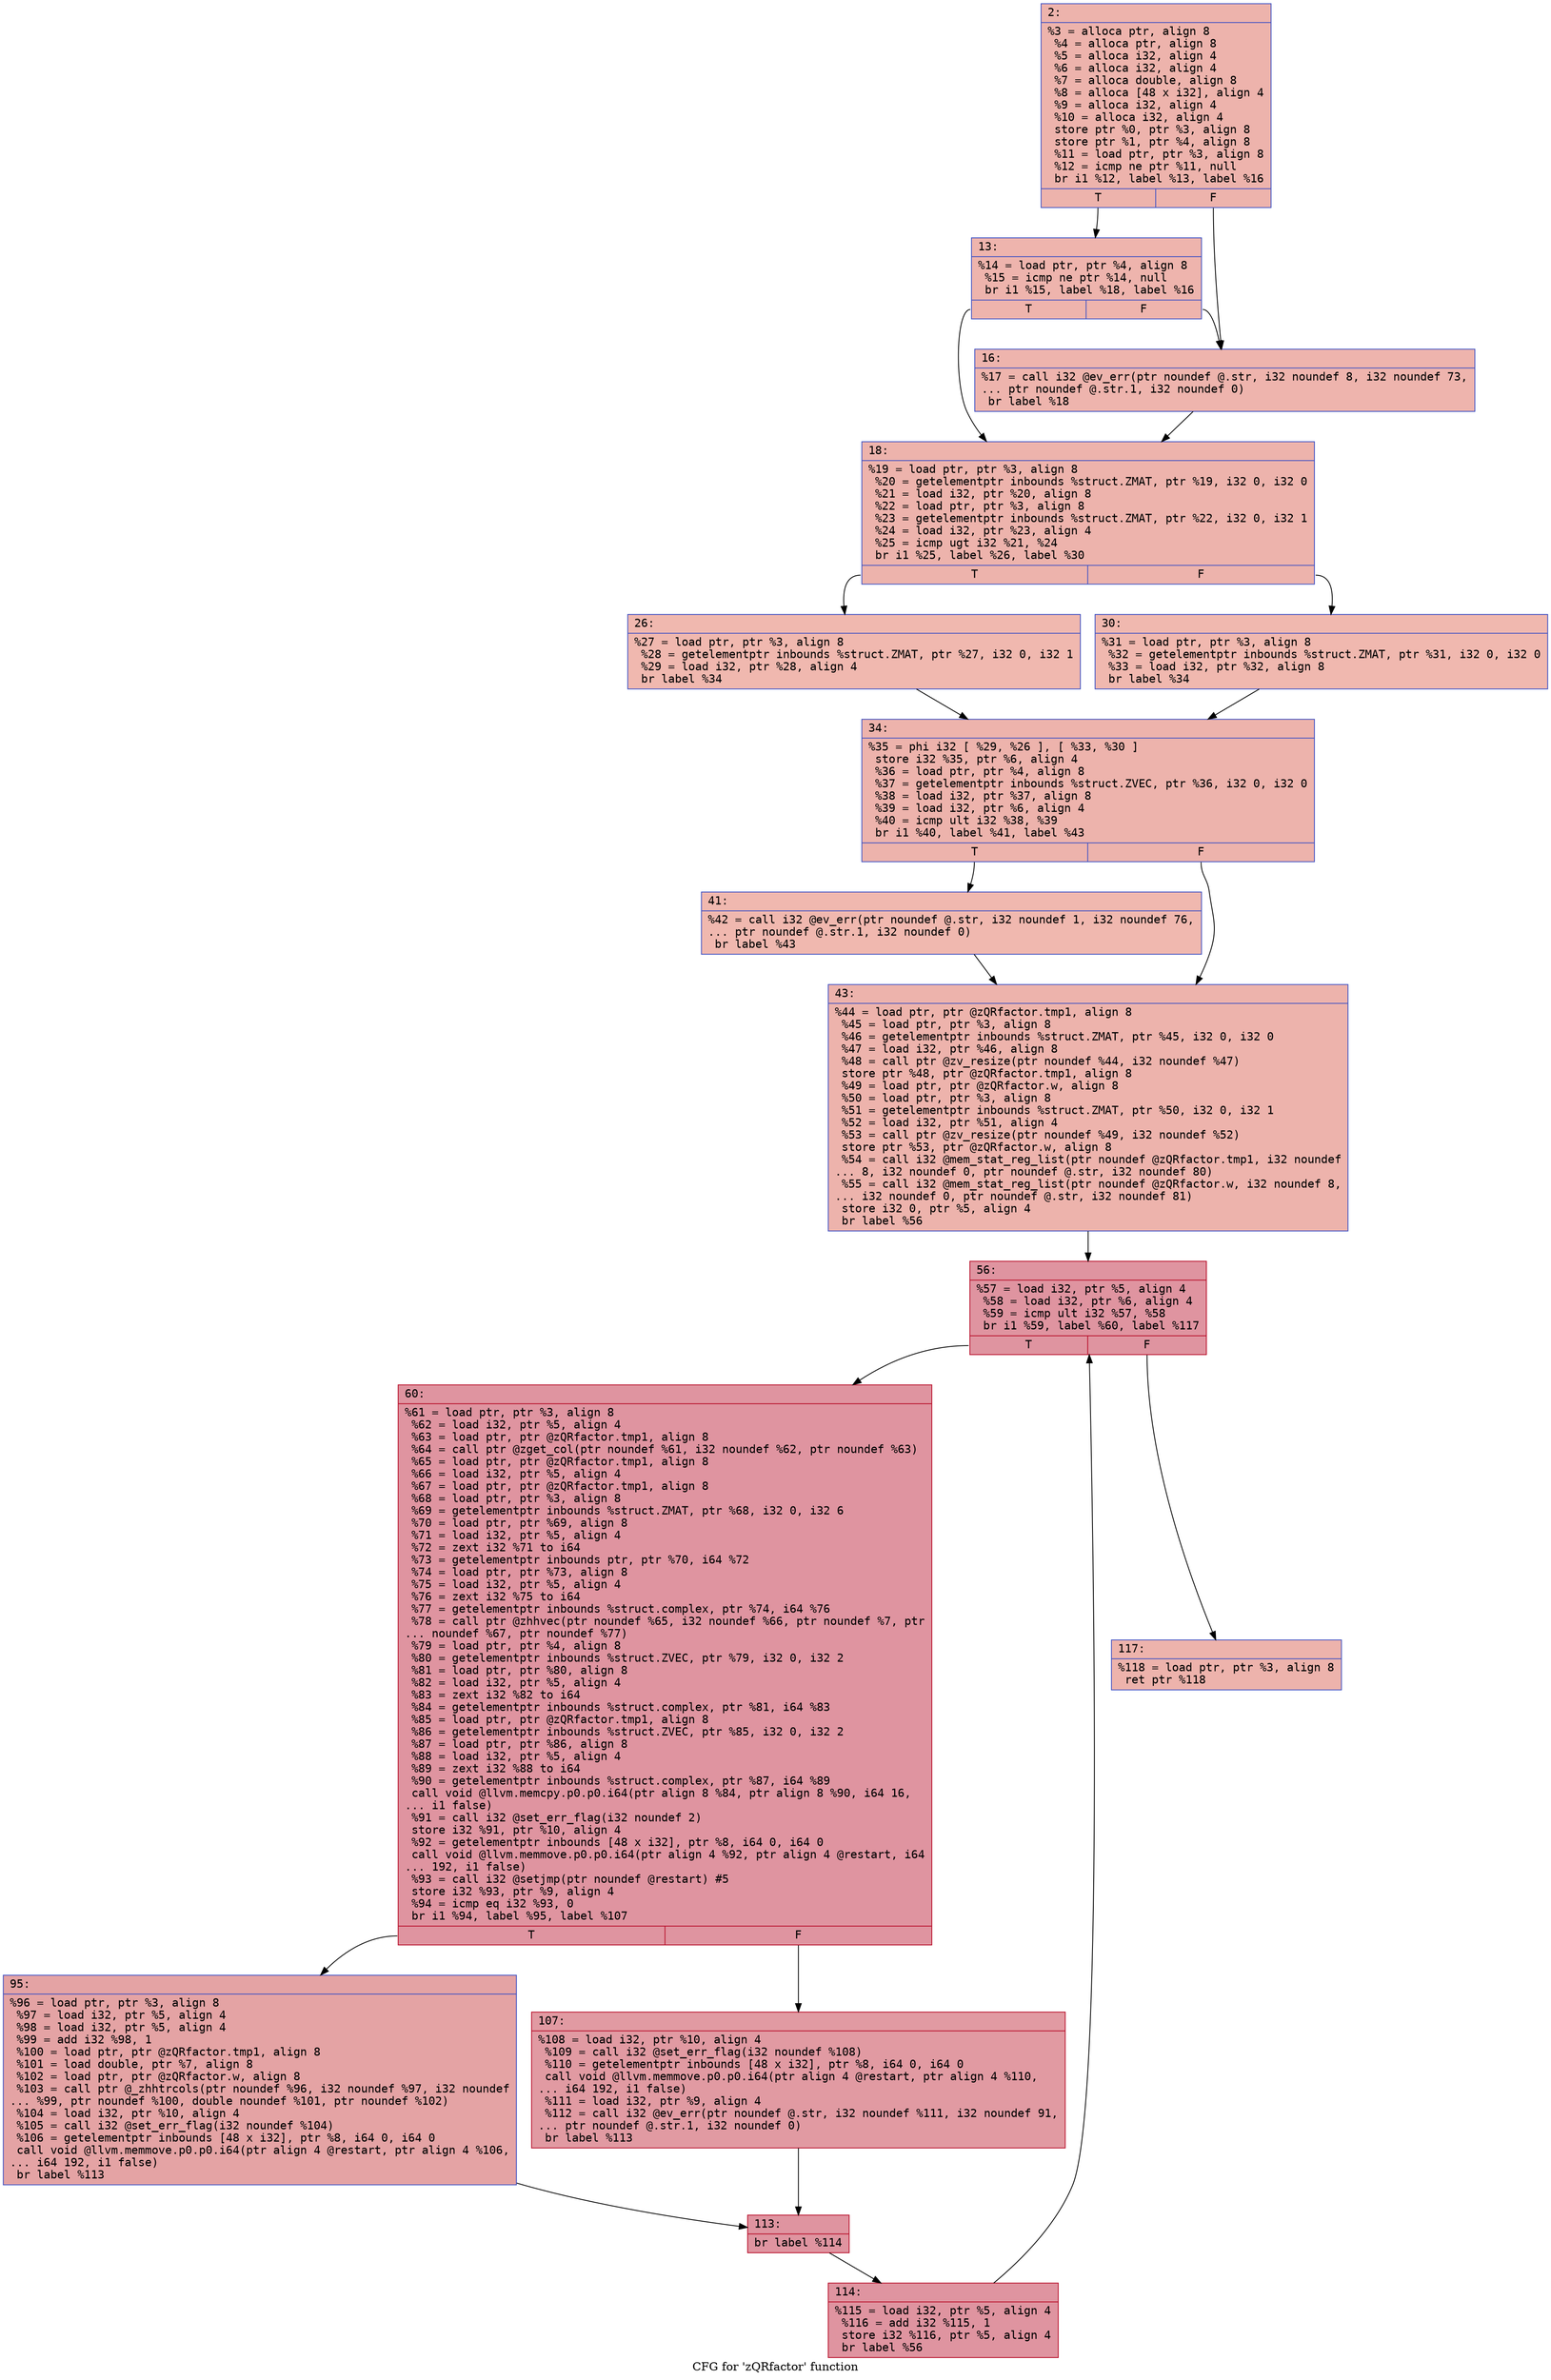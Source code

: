 digraph "CFG for 'zQRfactor' function" {
	label="CFG for 'zQRfactor' function";

	Node0x600002276260 [shape=record,color="#3d50c3ff", style=filled, fillcolor="#d6524470" fontname="Courier",label="{2:\l|  %3 = alloca ptr, align 8\l  %4 = alloca ptr, align 8\l  %5 = alloca i32, align 4\l  %6 = alloca i32, align 4\l  %7 = alloca double, align 8\l  %8 = alloca [48 x i32], align 4\l  %9 = alloca i32, align 4\l  %10 = alloca i32, align 4\l  store ptr %0, ptr %3, align 8\l  store ptr %1, ptr %4, align 8\l  %11 = load ptr, ptr %3, align 8\l  %12 = icmp ne ptr %11, null\l  br i1 %12, label %13, label %16\l|{<s0>T|<s1>F}}"];
	Node0x600002276260:s0 -> Node0x6000022762b0[tooltip="2 -> 13\nProbability 62.50%" ];
	Node0x600002276260:s1 -> Node0x600002276300[tooltip="2 -> 16\nProbability 37.50%" ];
	Node0x6000022762b0 [shape=record,color="#3d50c3ff", style=filled, fillcolor="#d8564670" fontname="Courier",label="{13:\l|  %14 = load ptr, ptr %4, align 8\l  %15 = icmp ne ptr %14, null\l  br i1 %15, label %18, label %16\l|{<s0>T|<s1>F}}"];
	Node0x6000022762b0:s0 -> Node0x600002276350[tooltip="13 -> 18\nProbability 62.50%" ];
	Node0x6000022762b0:s1 -> Node0x600002276300[tooltip="13 -> 16\nProbability 37.50%" ];
	Node0x600002276300 [shape=record,color="#3d50c3ff", style=filled, fillcolor="#d8564670" fontname="Courier",label="{16:\l|  %17 = call i32 @ev_err(ptr noundef @.str, i32 noundef 8, i32 noundef 73,\l... ptr noundef @.str.1, i32 noundef 0)\l  br label %18\l}"];
	Node0x600002276300 -> Node0x600002276350[tooltip="16 -> 18\nProbability 100.00%" ];
	Node0x600002276350 [shape=record,color="#3d50c3ff", style=filled, fillcolor="#d6524470" fontname="Courier",label="{18:\l|  %19 = load ptr, ptr %3, align 8\l  %20 = getelementptr inbounds %struct.ZMAT, ptr %19, i32 0, i32 0\l  %21 = load i32, ptr %20, align 8\l  %22 = load ptr, ptr %3, align 8\l  %23 = getelementptr inbounds %struct.ZMAT, ptr %22, i32 0, i32 1\l  %24 = load i32, ptr %23, align 4\l  %25 = icmp ugt i32 %21, %24\l  br i1 %25, label %26, label %30\l|{<s0>T|<s1>F}}"];
	Node0x600002276350:s0 -> Node0x6000022763a0[tooltip="18 -> 26\nProbability 50.00%" ];
	Node0x600002276350:s1 -> Node0x6000022763f0[tooltip="18 -> 30\nProbability 50.00%" ];
	Node0x6000022763a0 [shape=record,color="#3d50c3ff", style=filled, fillcolor="#dc5d4a70" fontname="Courier",label="{26:\l|  %27 = load ptr, ptr %3, align 8\l  %28 = getelementptr inbounds %struct.ZMAT, ptr %27, i32 0, i32 1\l  %29 = load i32, ptr %28, align 4\l  br label %34\l}"];
	Node0x6000022763a0 -> Node0x600002276440[tooltip="26 -> 34\nProbability 100.00%" ];
	Node0x6000022763f0 [shape=record,color="#3d50c3ff", style=filled, fillcolor="#dc5d4a70" fontname="Courier",label="{30:\l|  %31 = load ptr, ptr %3, align 8\l  %32 = getelementptr inbounds %struct.ZMAT, ptr %31, i32 0, i32 0\l  %33 = load i32, ptr %32, align 8\l  br label %34\l}"];
	Node0x6000022763f0 -> Node0x600002276440[tooltip="30 -> 34\nProbability 100.00%" ];
	Node0x600002276440 [shape=record,color="#3d50c3ff", style=filled, fillcolor="#d6524470" fontname="Courier",label="{34:\l|  %35 = phi i32 [ %29, %26 ], [ %33, %30 ]\l  store i32 %35, ptr %6, align 4\l  %36 = load ptr, ptr %4, align 8\l  %37 = getelementptr inbounds %struct.ZVEC, ptr %36, i32 0, i32 0\l  %38 = load i32, ptr %37, align 8\l  %39 = load i32, ptr %6, align 4\l  %40 = icmp ult i32 %38, %39\l  br i1 %40, label %41, label %43\l|{<s0>T|<s1>F}}"];
	Node0x600002276440:s0 -> Node0x600002276490[tooltip="34 -> 41\nProbability 50.00%" ];
	Node0x600002276440:s1 -> Node0x6000022764e0[tooltip="34 -> 43\nProbability 50.00%" ];
	Node0x600002276490 [shape=record,color="#3d50c3ff", style=filled, fillcolor="#dc5d4a70" fontname="Courier",label="{41:\l|  %42 = call i32 @ev_err(ptr noundef @.str, i32 noundef 1, i32 noundef 76,\l... ptr noundef @.str.1, i32 noundef 0)\l  br label %43\l}"];
	Node0x600002276490 -> Node0x6000022764e0[tooltip="41 -> 43\nProbability 100.00%" ];
	Node0x6000022764e0 [shape=record,color="#3d50c3ff", style=filled, fillcolor="#d6524470" fontname="Courier",label="{43:\l|  %44 = load ptr, ptr @zQRfactor.tmp1, align 8\l  %45 = load ptr, ptr %3, align 8\l  %46 = getelementptr inbounds %struct.ZMAT, ptr %45, i32 0, i32 0\l  %47 = load i32, ptr %46, align 8\l  %48 = call ptr @zv_resize(ptr noundef %44, i32 noundef %47)\l  store ptr %48, ptr @zQRfactor.tmp1, align 8\l  %49 = load ptr, ptr @zQRfactor.w, align 8\l  %50 = load ptr, ptr %3, align 8\l  %51 = getelementptr inbounds %struct.ZMAT, ptr %50, i32 0, i32 1\l  %52 = load i32, ptr %51, align 4\l  %53 = call ptr @zv_resize(ptr noundef %49, i32 noundef %52)\l  store ptr %53, ptr @zQRfactor.w, align 8\l  %54 = call i32 @mem_stat_reg_list(ptr noundef @zQRfactor.tmp1, i32 noundef\l... 8, i32 noundef 0, ptr noundef @.str, i32 noundef 80)\l  %55 = call i32 @mem_stat_reg_list(ptr noundef @zQRfactor.w, i32 noundef 8,\l... i32 noundef 0, ptr noundef @.str, i32 noundef 81)\l  store i32 0, ptr %5, align 4\l  br label %56\l}"];
	Node0x6000022764e0 -> Node0x600002276530[tooltip="43 -> 56\nProbability 100.00%" ];
	Node0x600002276530 [shape=record,color="#b70d28ff", style=filled, fillcolor="#b70d2870" fontname="Courier",label="{56:\l|  %57 = load i32, ptr %5, align 4\l  %58 = load i32, ptr %6, align 4\l  %59 = icmp ult i32 %57, %58\l  br i1 %59, label %60, label %117\l|{<s0>T|<s1>F}}"];
	Node0x600002276530:s0 -> Node0x600002276580[tooltip="56 -> 60\nProbability 96.88%" ];
	Node0x600002276530:s1 -> Node0x600002276710[tooltip="56 -> 117\nProbability 3.12%" ];
	Node0x600002276580 [shape=record,color="#b70d28ff", style=filled, fillcolor="#b70d2870" fontname="Courier",label="{60:\l|  %61 = load ptr, ptr %3, align 8\l  %62 = load i32, ptr %5, align 4\l  %63 = load ptr, ptr @zQRfactor.tmp1, align 8\l  %64 = call ptr @zget_col(ptr noundef %61, i32 noundef %62, ptr noundef %63)\l  %65 = load ptr, ptr @zQRfactor.tmp1, align 8\l  %66 = load i32, ptr %5, align 4\l  %67 = load ptr, ptr @zQRfactor.tmp1, align 8\l  %68 = load ptr, ptr %3, align 8\l  %69 = getelementptr inbounds %struct.ZMAT, ptr %68, i32 0, i32 6\l  %70 = load ptr, ptr %69, align 8\l  %71 = load i32, ptr %5, align 4\l  %72 = zext i32 %71 to i64\l  %73 = getelementptr inbounds ptr, ptr %70, i64 %72\l  %74 = load ptr, ptr %73, align 8\l  %75 = load i32, ptr %5, align 4\l  %76 = zext i32 %75 to i64\l  %77 = getelementptr inbounds %struct.complex, ptr %74, i64 %76\l  %78 = call ptr @zhhvec(ptr noundef %65, i32 noundef %66, ptr noundef %7, ptr\l... noundef %67, ptr noundef %77)\l  %79 = load ptr, ptr %4, align 8\l  %80 = getelementptr inbounds %struct.ZVEC, ptr %79, i32 0, i32 2\l  %81 = load ptr, ptr %80, align 8\l  %82 = load i32, ptr %5, align 4\l  %83 = zext i32 %82 to i64\l  %84 = getelementptr inbounds %struct.complex, ptr %81, i64 %83\l  %85 = load ptr, ptr @zQRfactor.tmp1, align 8\l  %86 = getelementptr inbounds %struct.ZVEC, ptr %85, i32 0, i32 2\l  %87 = load ptr, ptr %86, align 8\l  %88 = load i32, ptr %5, align 4\l  %89 = zext i32 %88 to i64\l  %90 = getelementptr inbounds %struct.complex, ptr %87, i64 %89\l  call void @llvm.memcpy.p0.p0.i64(ptr align 8 %84, ptr align 8 %90, i64 16,\l... i1 false)\l  %91 = call i32 @set_err_flag(i32 noundef 2)\l  store i32 %91, ptr %10, align 4\l  %92 = getelementptr inbounds [48 x i32], ptr %8, i64 0, i64 0\l  call void @llvm.memmove.p0.p0.i64(ptr align 4 %92, ptr align 4 @restart, i64\l... 192, i1 false)\l  %93 = call i32 @setjmp(ptr noundef @restart) #5\l  store i32 %93, ptr %9, align 4\l  %94 = icmp eq i32 %93, 0\l  br i1 %94, label %95, label %107\l|{<s0>T|<s1>F}}"];
	Node0x600002276580:s0 -> Node0x6000022765d0[tooltip="60 -> 95\nProbability 37.50%" ];
	Node0x600002276580:s1 -> Node0x600002276620[tooltip="60 -> 107\nProbability 62.50%" ];
	Node0x6000022765d0 [shape=record,color="#3d50c3ff", style=filled, fillcolor="#c32e3170" fontname="Courier",label="{95:\l|  %96 = load ptr, ptr %3, align 8\l  %97 = load i32, ptr %5, align 4\l  %98 = load i32, ptr %5, align 4\l  %99 = add i32 %98, 1\l  %100 = load ptr, ptr @zQRfactor.tmp1, align 8\l  %101 = load double, ptr %7, align 8\l  %102 = load ptr, ptr @zQRfactor.w, align 8\l  %103 = call ptr @_zhhtrcols(ptr noundef %96, i32 noundef %97, i32 noundef\l... %99, ptr noundef %100, double noundef %101, ptr noundef %102)\l  %104 = load i32, ptr %10, align 4\l  %105 = call i32 @set_err_flag(i32 noundef %104)\l  %106 = getelementptr inbounds [48 x i32], ptr %8, i64 0, i64 0\l  call void @llvm.memmove.p0.p0.i64(ptr align 4 @restart, ptr align 4 %106,\l... i64 192, i1 false)\l  br label %113\l}"];
	Node0x6000022765d0 -> Node0x600002276670[tooltip="95 -> 113\nProbability 100.00%" ];
	Node0x600002276620 [shape=record,color="#b70d28ff", style=filled, fillcolor="#bb1b2c70" fontname="Courier",label="{107:\l|  %108 = load i32, ptr %10, align 4\l  %109 = call i32 @set_err_flag(i32 noundef %108)\l  %110 = getelementptr inbounds [48 x i32], ptr %8, i64 0, i64 0\l  call void @llvm.memmove.p0.p0.i64(ptr align 4 @restart, ptr align 4 %110,\l... i64 192, i1 false)\l  %111 = load i32, ptr %9, align 4\l  %112 = call i32 @ev_err(ptr noundef @.str, i32 noundef %111, i32 noundef 91,\l... ptr noundef @.str.1, i32 noundef 0)\l  br label %113\l}"];
	Node0x600002276620 -> Node0x600002276670[tooltip="107 -> 113\nProbability 100.00%" ];
	Node0x600002276670 [shape=record,color="#b70d28ff", style=filled, fillcolor="#b70d2870" fontname="Courier",label="{113:\l|  br label %114\l}"];
	Node0x600002276670 -> Node0x6000022766c0[tooltip="113 -> 114\nProbability 100.00%" ];
	Node0x6000022766c0 [shape=record,color="#b70d28ff", style=filled, fillcolor="#b70d2870" fontname="Courier",label="{114:\l|  %115 = load i32, ptr %5, align 4\l  %116 = add i32 %115, 1\l  store i32 %116, ptr %5, align 4\l  br label %56\l}"];
	Node0x6000022766c0 -> Node0x600002276530[tooltip="114 -> 56\nProbability 100.00%" ];
	Node0x600002276710 [shape=record,color="#3d50c3ff", style=filled, fillcolor="#d6524470" fontname="Courier",label="{117:\l|  %118 = load ptr, ptr %3, align 8\l  ret ptr %118\l}"];
}
